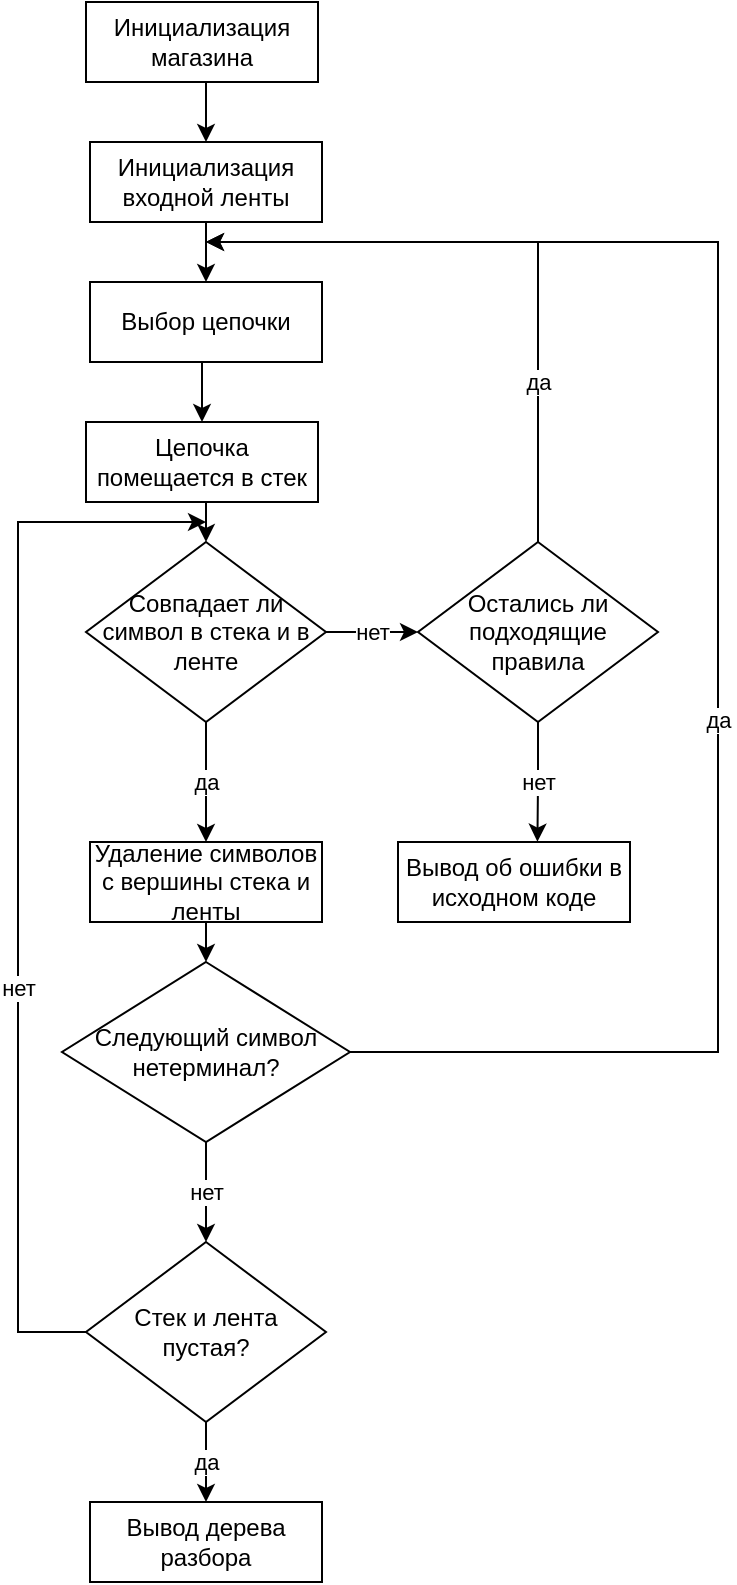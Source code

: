<mxfile version="13.9.9" type="device"><diagram id="Ca9JbcG7utRtytx1HMPz" name="Страница 1"><mxGraphModel dx="706" dy="408" grid="1" gridSize="10" guides="1" tooltips="1" connect="1" arrows="1" fold="1" page="1" pageScale="1" pageWidth="827" pageHeight="1169" math="0" shadow="0"><root><mxCell id="0"/><mxCell id="1" parent="0"/><mxCell id="_4W0xEtdPOk5wao_VMQv-12" style="edgeStyle=orthogonalEdgeStyle;rounded=0;orthogonalLoop=1;jettySize=auto;html=1;exitX=0.5;exitY=1;exitDx=0;exitDy=0;entryX=0.5;entryY=0;entryDx=0;entryDy=0;" parent="1" source="_4W0xEtdPOk5wao_VMQv-1" target="_4W0xEtdPOk5wao_VMQv-2" edge="1"><mxGeometry relative="1" as="geometry"/></mxCell><mxCell id="_4W0xEtdPOk5wao_VMQv-1" value="Инициализация магазина" style="rounded=0;whiteSpace=wrap;html=1;" parent="1" vertex="1"><mxGeometry x="354" y="70" width="116" height="40" as="geometry"/></mxCell><mxCell id="_4W0xEtdPOk5wao_VMQv-13" style="edgeStyle=orthogonalEdgeStyle;rounded=0;orthogonalLoop=1;jettySize=auto;html=1;exitX=0.5;exitY=1;exitDx=0;exitDy=0;entryX=0.5;entryY=0;entryDx=0;entryDy=0;" parent="1" source="_4W0xEtdPOk5wao_VMQv-2" target="_4W0xEtdPOk5wao_VMQv-3" edge="1"><mxGeometry relative="1" as="geometry"/></mxCell><mxCell id="_4W0xEtdPOk5wao_VMQv-2" value="Инициализация входной ленты" style="rounded=0;whiteSpace=wrap;html=1;" parent="1" vertex="1"><mxGeometry x="356" y="140" width="116" height="40" as="geometry"/></mxCell><mxCell id="_4W0xEtdPOk5wao_VMQv-14" style="edgeStyle=orthogonalEdgeStyle;rounded=0;orthogonalLoop=1;jettySize=auto;html=1;exitX=0.5;exitY=1;exitDx=0;exitDy=0;entryX=0.5;entryY=0;entryDx=0;entryDy=0;" parent="1" source="_4W0xEtdPOk5wao_VMQv-3" target="_4W0xEtdPOk5wao_VMQv-5" edge="1"><mxGeometry relative="1" as="geometry"/></mxCell><mxCell id="_4W0xEtdPOk5wao_VMQv-3" value="Выбор цепочки" style="rounded=0;whiteSpace=wrap;html=1;" parent="1" vertex="1"><mxGeometry x="356" y="210" width="116" height="40" as="geometry"/></mxCell><mxCell id="_4W0xEtdPOk5wao_VMQv-10" value="да" style="edgeStyle=orthogonalEdgeStyle;rounded=0;orthogonalLoop=1;jettySize=auto;html=1;exitX=0.5;exitY=1;exitDx=0;exitDy=0;entryX=0.5;entryY=0;entryDx=0;entryDy=0;" parent="1" source="_4W0xEtdPOk5wao_VMQv-4" target="_4W0xEtdPOk5wao_VMQv-7" edge="1"><mxGeometry relative="1" as="geometry"/></mxCell><mxCell id="_4W0xEtdPOk5wao_VMQv-23" value="нет" style="edgeStyle=orthogonalEdgeStyle;rounded=0;orthogonalLoop=1;jettySize=auto;html=1;exitX=1;exitY=0.5;exitDx=0;exitDy=0;entryX=0;entryY=0.5;entryDx=0;entryDy=0;endArrow=classic;endFill=1;" parent="1" source="_4W0xEtdPOk5wao_VMQv-4" target="_4W0xEtdPOk5wao_VMQv-22" edge="1"><mxGeometry relative="1" as="geometry"><Array as="points"/></mxGeometry></mxCell><mxCell id="_4W0xEtdPOk5wao_VMQv-4" value="Совпадает ли символ в стека и в ленте" style="rhombus;whiteSpace=wrap;html=1;" parent="1" vertex="1"><mxGeometry x="354" y="340" width="120" height="90" as="geometry"/></mxCell><mxCell id="_4W0xEtdPOk5wao_VMQv-15" style="edgeStyle=orthogonalEdgeStyle;rounded=0;orthogonalLoop=1;jettySize=auto;html=1;exitX=0.5;exitY=1;exitDx=0;exitDy=0;entryX=0.5;entryY=0;entryDx=0;entryDy=0;" parent="1" source="_4W0xEtdPOk5wao_VMQv-5" target="_4W0xEtdPOk5wao_VMQv-4" edge="1"><mxGeometry relative="1" as="geometry"/></mxCell><mxCell id="_4W0xEtdPOk5wao_VMQv-5" value="Цепочка помещается в стек" style="rounded=0;whiteSpace=wrap;html=1;" parent="1" vertex="1"><mxGeometry x="354" y="280" width="116" height="40" as="geometry"/></mxCell><mxCell id="_4W0xEtdPOk5wao_VMQv-11" style="edgeStyle=orthogonalEdgeStyle;rounded=0;orthogonalLoop=1;jettySize=auto;html=1;exitX=0.5;exitY=1;exitDx=0;exitDy=0;entryX=0.5;entryY=0;entryDx=0;entryDy=0;" parent="1" source="_4W0xEtdPOk5wao_VMQv-7" target="_4W0xEtdPOk5wao_VMQv-8" edge="1"><mxGeometry relative="1" as="geometry"/></mxCell><mxCell id="_4W0xEtdPOk5wao_VMQv-7" value="Удаление символов с вершины стека и ленты" style="rounded=0;whiteSpace=wrap;html=1;" parent="1" vertex="1"><mxGeometry x="356" y="490" width="116" height="40" as="geometry"/></mxCell><mxCell id="_4W0xEtdPOk5wao_VMQv-9" value="да" style="edgeStyle=orthogonalEdgeStyle;rounded=0;orthogonalLoop=1;jettySize=auto;html=1;exitX=0;exitY=0.5;exitDx=0;exitDy=0;endArrow=classic;endFill=1;" parent="1" source="_4W0xEtdPOk5wao_VMQv-8" edge="1"><mxGeometry relative="1" as="geometry"><mxPoint x="414" y="190" as="targetPoint"/><Array as="points"><mxPoint x="670" y="595"/><mxPoint x="670" y="190"/></Array></mxGeometry></mxCell><mxCell id="_4W0xEtdPOk5wao_VMQv-17" value="нет" style="edgeStyle=orthogonalEdgeStyle;rounded=0;orthogonalLoop=1;jettySize=auto;html=1;exitX=0.5;exitY=1;exitDx=0;exitDy=0;entryX=0.5;entryY=0;entryDx=0;entryDy=0;" parent="1" source="_4W0xEtdPOk5wao_VMQv-8" target="_4W0xEtdPOk5wao_VMQv-16" edge="1"><mxGeometry relative="1" as="geometry"/></mxCell><mxCell id="_4W0xEtdPOk5wao_VMQv-8" value="Следующий символ нетерминал?" style="rhombus;whiteSpace=wrap;html=1;" parent="1" vertex="1"><mxGeometry x="342" y="550" width="144" height="90" as="geometry"/></mxCell><mxCell id="_4W0xEtdPOk5wao_VMQv-18" value="нет" style="edgeStyle=orthogonalEdgeStyle;rounded=0;orthogonalLoop=1;jettySize=auto;html=1;exitX=1;exitY=0.5;exitDx=0;exitDy=0;" parent="1" source="_4W0xEtdPOk5wao_VMQv-16" edge="1"><mxGeometry relative="1" as="geometry"><Array as="points"><mxPoint x="320" y="735"/><mxPoint x="320" y="330"/></Array><mxPoint x="414" y="330" as="targetPoint"/></mxGeometry></mxCell><mxCell id="_4W0xEtdPOk5wao_VMQv-21" value="да" style="edgeStyle=orthogonalEdgeStyle;rounded=0;orthogonalLoop=1;jettySize=auto;html=1;exitX=0.5;exitY=1;exitDx=0;exitDy=0;entryX=0.5;entryY=0;entryDx=0;entryDy=0;" parent="1" source="_4W0xEtdPOk5wao_VMQv-16" target="_4W0xEtdPOk5wao_VMQv-20" edge="1"><mxGeometry relative="1" as="geometry"/></mxCell><mxCell id="_4W0xEtdPOk5wao_VMQv-16" value="Стек и лента пустая?" style="rhombus;whiteSpace=wrap;html=1;" parent="1" vertex="1"><mxGeometry x="354" y="690" width="120" height="90" as="geometry"/></mxCell><mxCell id="_4W0xEtdPOk5wao_VMQv-20" value="Вывод дерева разбора" style="rounded=0;whiteSpace=wrap;html=1;" parent="1" vertex="1"><mxGeometry x="356" y="820" width="116" height="40" as="geometry"/></mxCell><mxCell id="_4W0xEtdPOk5wao_VMQv-24" value="да" style="edgeStyle=orthogonalEdgeStyle;rounded=0;orthogonalLoop=1;jettySize=auto;html=1;exitX=0.5;exitY=0;exitDx=0;exitDy=0;endArrow=classic;endFill=1;" parent="1" source="_4W0xEtdPOk5wao_VMQv-22" edge="1"><mxGeometry x="-0.491" relative="1" as="geometry"><mxPoint as="offset"/><mxPoint x="414" y="190" as="targetPoint"/><Array as="points"><mxPoint x="580" y="190"/></Array></mxGeometry></mxCell><mxCell id="_4W0xEtdPOk5wao_VMQv-25" value="нет" style="edgeStyle=orthogonalEdgeStyle;rounded=0;orthogonalLoop=1;jettySize=auto;html=1;exitX=0.5;exitY=1;exitDx=0;exitDy=0;endArrow=classic;endFill=1;entryX=0.601;entryY=-0.004;entryDx=0;entryDy=0;entryPerimeter=0;" parent="1" source="_4W0xEtdPOk5wao_VMQv-22" edge="1" target="_4W0xEtdPOk5wao_VMQv-26"><mxGeometry relative="1" as="geometry"><mxPoint x="230" y="490" as="targetPoint"/></mxGeometry></mxCell><mxCell id="_4W0xEtdPOk5wao_VMQv-22" value="Остались ли подходящие правила" style="rhombus;whiteSpace=wrap;html=1;" parent="1" vertex="1"><mxGeometry x="520" y="340" width="120" height="90" as="geometry"/></mxCell><mxCell id="_4W0xEtdPOk5wao_VMQv-26" value="Вывод об ошибки в исходном коде" style="rounded=0;whiteSpace=wrap;html=1;" parent="1" vertex="1"><mxGeometry x="510" y="490" width="116" height="40" as="geometry"/></mxCell></root></mxGraphModel></diagram></mxfile>